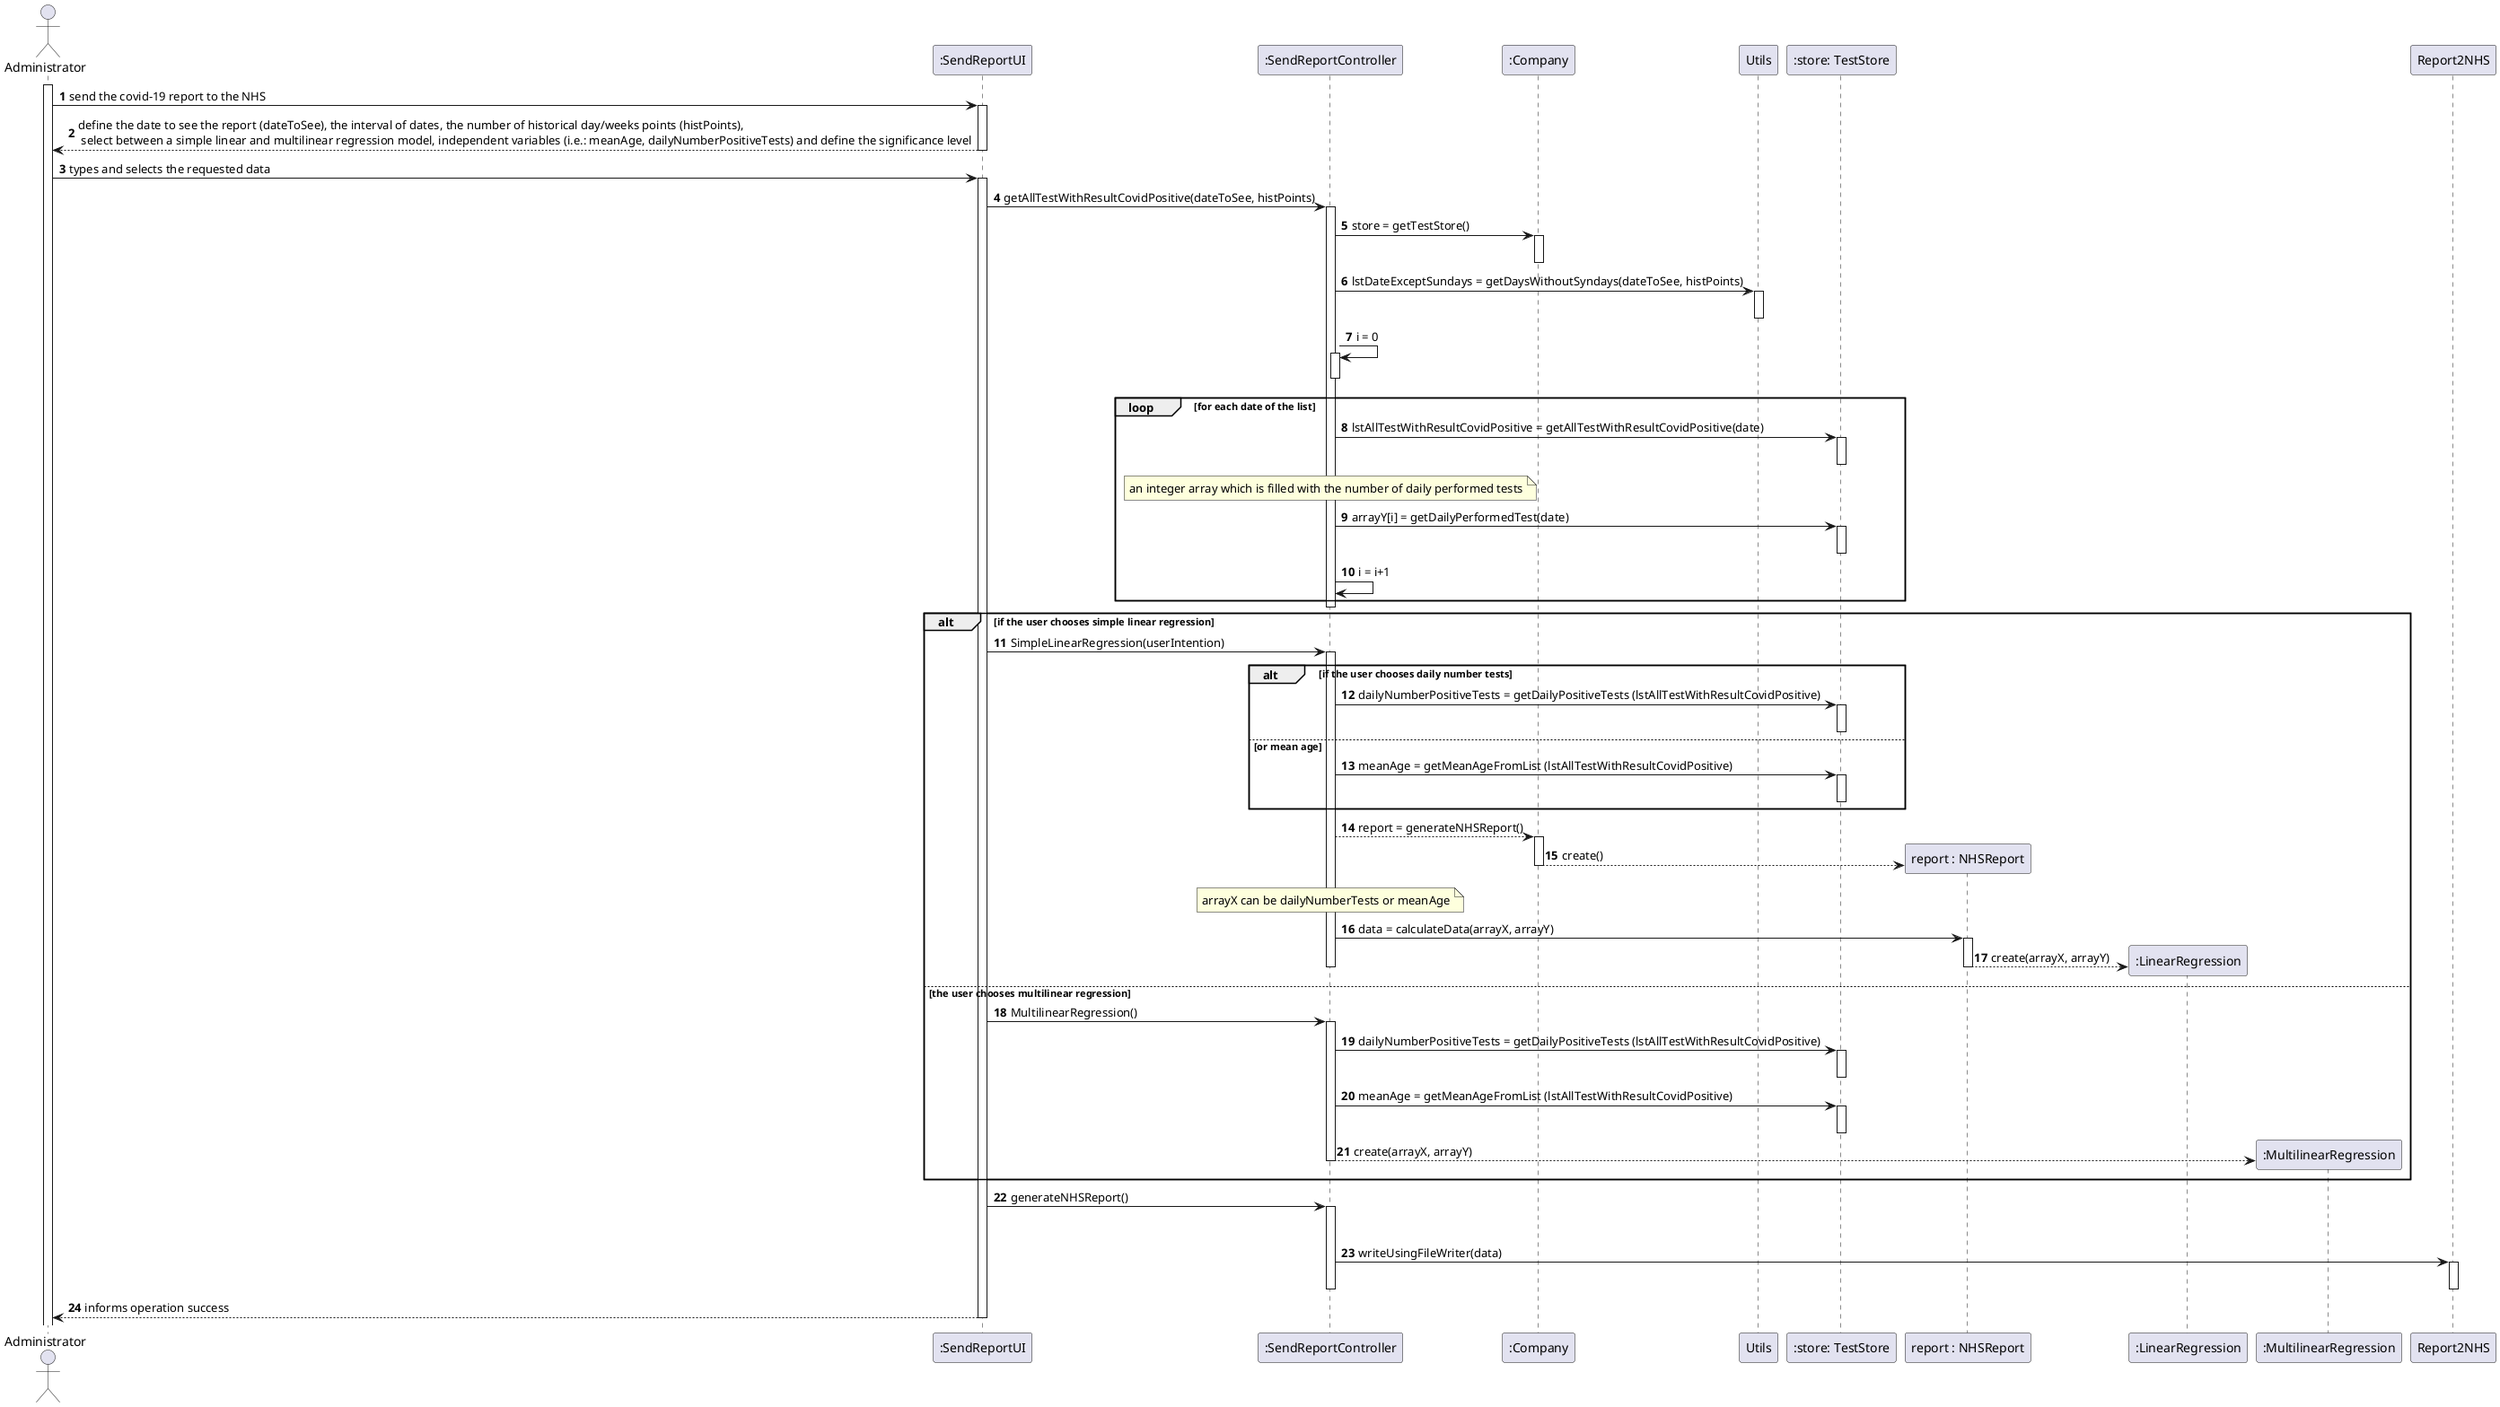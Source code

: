 @startuml
'https://plantuml.com/sequence-diagram

autonumber

actor "Administrator" as A
activate A


A -> ":SendReportUI" : send the covid-19 report to the NHS
activate ":SendReportUI"
":SendReportUI" --> A: define the date to see the report (dateToSee), the interval of dates, the number of historical day/weeks points (histPoints), \n select between a simple linear and multilinear regression model, independent variables (i.e.: meanAge, dailyNumberPositiveTests) and define the significance level
deactivate ":SendReportUI"

A -> ":SendReportUI" : types and selects the requested data
activate ":SendReportUI"
":SendReportUI" -> ":SendReportController": getAllTestWithResultCovidPositive(dateToSee, histPoints)

activate ":SendReportController"
":SendReportController" -> ":Company" : store = getTestStore()
activate ":Company"
deactivate ":Company"

":SendReportController" -> "Utils" : lstDateExceptSundays = getDaysWithoutSyndays(dateToSee, histPoints)
activate "Utils"
deactivate "Utils"

":SendReportController" -> ":SendReportController" : i = 0
activate ":SendReportController"
deactivate ":SendReportController"

loop for each date of the list
":SendReportController" -> ":store: TestStore" : lstAllTestWithResultCovidPositive = getAllTestWithResultCovidPositive(date)
activate ":store: TestStore"
deactivate ":store: TestStore"

note over ":SendReportController" : an integer array which is filled with the number of daily performed tests
":SendReportController" -> ":store: TestStore" : arrayY[i] = getDailyPerformedTest(date)
activate ":store: TestStore"
deactivate ":store: TestStore"

":SendReportController" -> ":SendReportController" : i = i+1
end

deactivate ":SendReportController"


alt if the user chooses simple linear regression
":SendReportUI" -> ":SendReportController" : SimpleLinearRegression(userIntention)
activate ":SendReportController"

alt if the user chooses daily number tests
":SendReportController" -> ":store: TestStore" : dailyNumberPositiveTests = getDailyPositiveTests (lstAllTestWithResultCovidPositive)
activate ":store: TestStore"
deactivate ":store: TestStore"
else or mean age
":SendReportController" -> ":store: TestStore" : meanAge = getMeanAgeFromList (lstAllTestWithResultCovidPositive)
activate ":store: TestStore"
deactivate ":store: TestStore"
end


":SendReportController" --> ":Company" : report = generateNHSReport()
activate ":Company"
create "report : NHSReport"
":Company" --> "report : NHSReport" : create()
deactivate ":Company"

note over ":SendReportController" : arrayX can be dailyNumberTests or meanAge

":SendReportController" -> "report : NHSReport": data = calculateData(arrayX, arrayY)
activate "report : NHSReport"



create ":LinearRegression"

"report : NHSReport" --> ":LinearRegression" : create(arrayX, arrayY)
deactivate "report : NHSReport"
deactivate ":SendReportController"



else the user chooses multilinear regression
":SendReportUI" -> ":SendReportController" : MultilinearRegression()
activate ":SendReportController"



":SendReportController" -> ":store: TestStore" : dailyNumberPositiveTests = getDailyPositiveTests (lstAllTestWithResultCovidPositive)
activate ":store: TestStore"
deactivate ":store: TestStore"
":SendReportController" -> ":store: TestStore" : meanAge = getMeanAgeFromList (lstAllTestWithResultCovidPositive)
activate ":store: TestStore"
deactivate ":store: TestStore"

create ":MultilinearRegression"
":SendReportController" --> ":MultilinearRegression" : create(arrayX, arrayY)

deactivate ":SendReportController"
end



":SendReportUI" -> ":SendReportController" : generateNHSReport()
activate ":SendReportController"


deactivate ":Company"



":SendReportController" -> "Report2NHS": writeUsingFileWriter(data)

activate "Report2NHS"

deactivate "Report2NHS"

deactivate ":SendReportController"

":SendReportUI" --> A: informs operation success
deactivate ":SendReportUI"



@enduml
